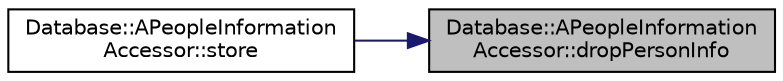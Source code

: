 digraph "Database::APeopleInformationAccessor::dropPersonInfo"
{
 // LATEX_PDF_SIZE
  edge [fontname="Helvetica",fontsize="10",labelfontname="Helvetica",labelfontsize="10"];
  node [fontname="Helvetica",fontsize="10",shape=record];
  rankdir="RL";
  Node1 [label="Database::APeopleInformation\lAccessor::dropPersonInfo",height=0.2,width=0.4,color="black", fillcolor="grey75", style="filled", fontcolor="black",tooltip=" "];
  Node1 -> Node2 [dir="back",color="midnightblue",fontsize="10",style="solid",fontname="Helvetica"];
  Node2 [label="Database::APeopleInformation\lAccessor::store",height=0.2,width=0.4,color="black", fillcolor="white", style="filled",URL="$class_database_1_1_a_people_information_accessor.html#a622f1d018043d9b9da354567db8d71f2",tooltip="Store or update person details."];
}
